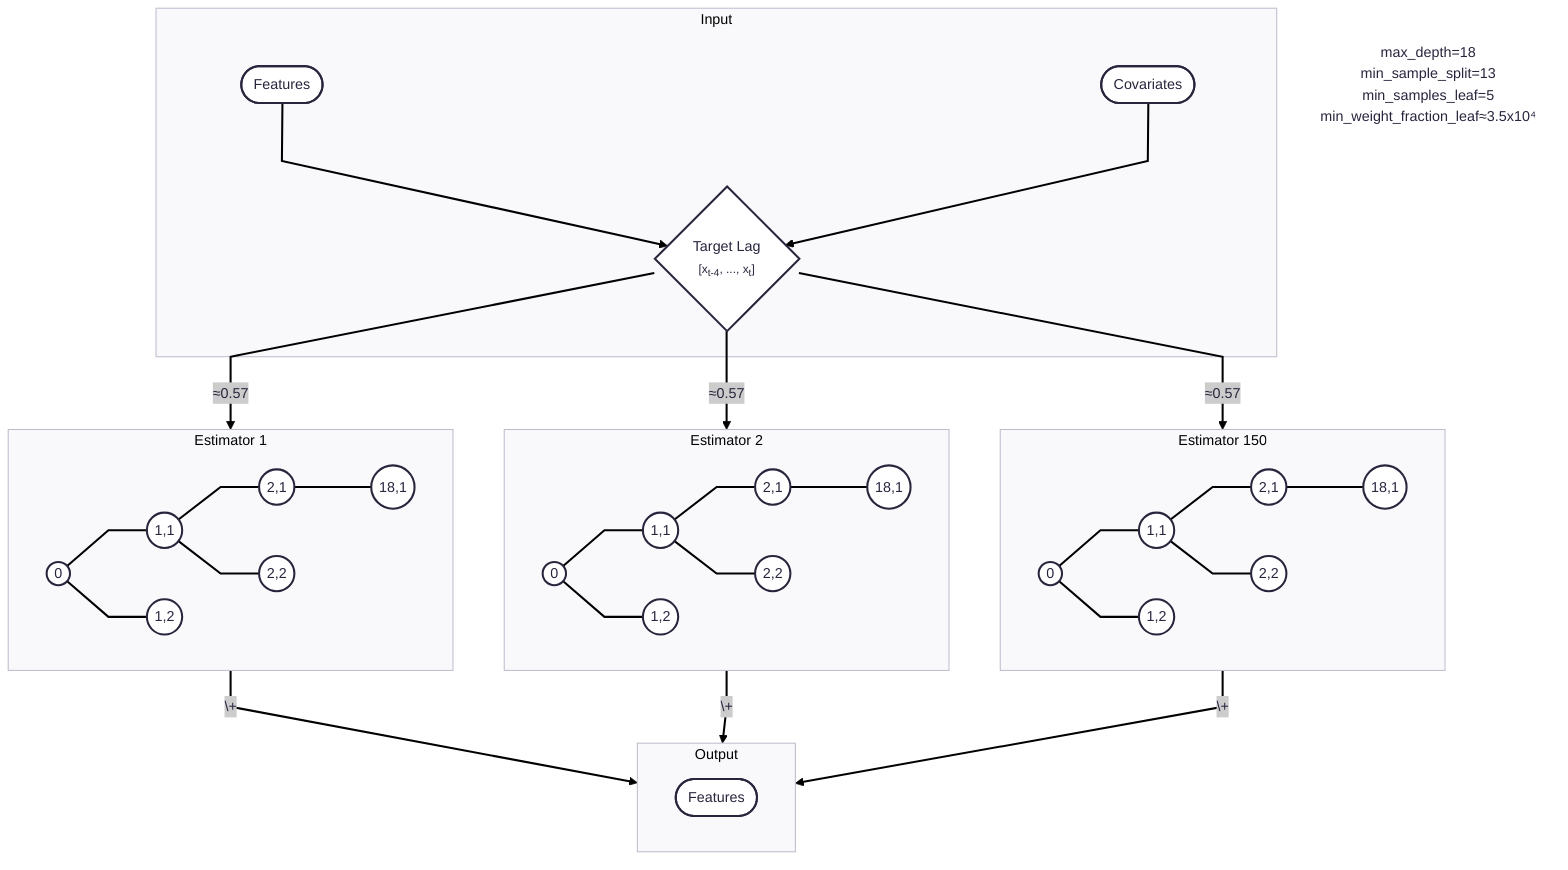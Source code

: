 ---
config:
  theme: redux
  layout: dagre
  look: classic
  flowchart:
    curve: linear
---
flowchart TD
 subgraph Input["Input"]
        A(["Features"])
        B(["Covariates<br>"])
        B4{"Target Lag<br><small>[x<sub>t-4</sub>, ..., x<sub>t</sub>]</small>"}
  end

 subgraph E1["Estimator 1<br>"]
        N11(("0"))
        N12(("1,1"))
        N13(("2,1"))
        N14(("1,2"))
        N15(("2,2"))
        N16(("18,1"))

  end
 subgraph E2["Estimator 2<br>"]
        N21(("0"))
        N22(("1,1"))
        N23(("2,1"))
        N24(("1,2"))
        N25(("2,2"))
        N26(("18,1"))
  end
 subgraph E3["Estimator 150<br>"]
        N31(("0"))
        N32(("1,1"))
        N33(("2,1"))
        N34(("1,2"))
        N35(("2,2"))
        N36(("18,1"))
  end
 subgraph Output["Output"]
        F(["Features"])
  end
    A --> B4
    B --> B4

    N11---N12---N13---N16
    N11---N14
    N12---N15

    N21---N22---N23---N26
    N21---N24
    N22---N25

    N31---N32---N33---N36
    N31---N34
    N32---N35

    B4--≈0.57-->E1
    B4--≈0.57-->E2
    B4--≈0.57-->E3
    E1--\+-->Output
    E2--\+-->Output
    E3--\+-->Output
    n1["max_depth=18<br>min_sample_split=13<br>min_samples_leaf=5<br>min_weight_fraction_leaf≈3.5x10⁴"]
    n1@{ shape: text}